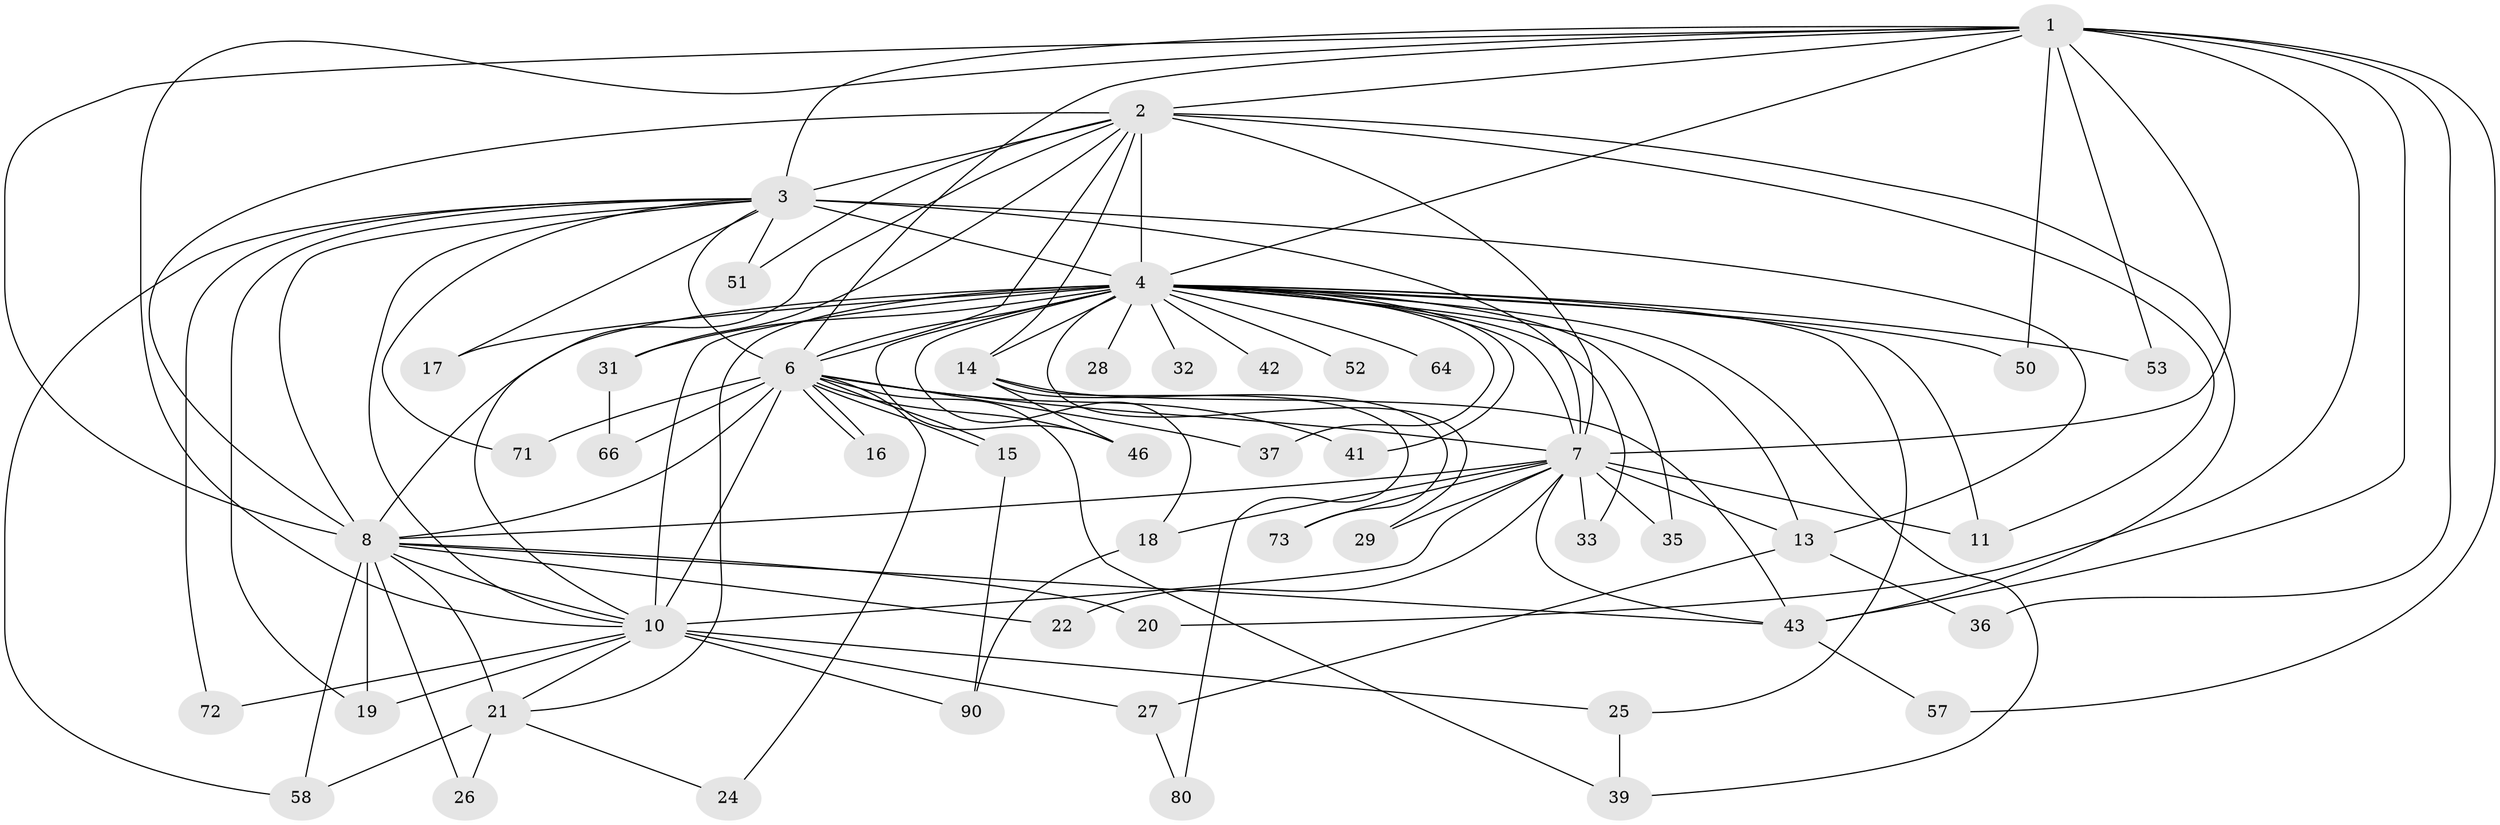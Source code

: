 // original degree distribution, {18: 0.02040816326530612, 21: 0.030612244897959183, 24: 0.02040816326530612, 23: 0.01020408163265306, 31: 0.01020408163265306, 16: 0.01020408163265306, 3: 0.1836734693877551, 2: 0.6224489795918368, 7: 0.02040816326530612, 8: 0.01020408163265306, 4: 0.04081632653061224, 6: 0.01020408163265306, 5: 0.01020408163265306}
// Generated by graph-tools (version 1.1) at 2025/14/03/09/25 04:14:07]
// undirected, 49 vertices, 116 edges
graph export_dot {
graph [start="1"]
  node [color=gray90,style=filled];
  1 [super="+49"];
  2 [super="+12+75+86+85+30+59+34+45"];
  3 [super="+65"];
  4 [super="+5+84+81+95+96+9"];
  6;
  7 [super="+54"];
  8;
  10;
  11;
  13;
  14;
  15;
  16;
  17;
  18;
  19 [super="+67"];
  20;
  21 [super="+68+38"];
  22;
  24;
  25;
  26;
  27;
  28;
  29;
  31;
  32;
  33;
  35;
  36;
  37;
  39;
  41;
  42;
  43 [super="+91+47"];
  46 [super="+56"];
  50;
  51;
  52;
  53;
  57;
  58 [super="+69"];
  64;
  66;
  71;
  72;
  73;
  80;
  90 [super="+97"];
  1 -- 2 [weight=3];
  1 -- 3;
  1 -- 4 [weight=3];
  1 -- 6 [weight=2];
  1 -- 7;
  1 -- 8;
  1 -- 10;
  1 -- 20;
  1 -- 36;
  1 -- 50;
  1 -- 53;
  1 -- 57;
  1 -- 43;
  2 -- 3 [weight=2];
  2 -- 4 [weight=6];
  2 -- 6 [weight=3];
  2 -- 7 [weight=4];
  2 -- 8 [weight=2];
  2 -- 10;
  2 -- 14;
  2 -- 31;
  2 -- 43;
  2 -- 11;
  2 -- 51;
  3 -- 4 [weight=6];
  3 -- 6;
  3 -- 7 [weight=2];
  3 -- 8;
  3 -- 10;
  3 -- 17;
  3 -- 51;
  3 -- 71;
  3 -- 72;
  3 -- 13;
  3 -- 58;
  3 -- 19;
  4 -- 6 [weight=4];
  4 -- 7 [weight=6];
  4 -- 8 [weight=5];
  4 -- 10 [weight=4];
  4 -- 13 [weight=3];
  4 -- 25;
  4 -- 37;
  4 -- 41;
  4 -- 64 [weight=2];
  4 -- 17;
  4 -- 31 [weight=2];
  4 -- 32 [weight=2];
  4 -- 33;
  4 -- 39;
  4 -- 42 [weight=2];
  4 -- 46 [weight=3];
  4 -- 50;
  4 -- 14 [weight=2];
  4 -- 35 [weight=2];
  4 -- 11;
  4 -- 18;
  4 -- 21;
  4 -- 28;
  4 -- 29;
  4 -- 52;
  4 -- 53;
  6 -- 7;
  6 -- 8;
  6 -- 10;
  6 -- 15;
  6 -- 15;
  6 -- 16;
  6 -- 16;
  6 -- 24;
  6 -- 37;
  6 -- 39;
  6 -- 41;
  6 -- 46;
  6 -- 66;
  6 -- 71;
  7 -- 8 [weight=2];
  7 -- 10;
  7 -- 11;
  7 -- 13;
  7 -- 18;
  7 -- 22;
  7 -- 29;
  7 -- 33;
  7 -- 35;
  7 -- 43;
  7 -- 73;
  8 -- 10;
  8 -- 19;
  8 -- 20;
  8 -- 22;
  8 -- 26;
  8 -- 58;
  8 -- 43;
  8 -- 21 [weight=2];
  10 -- 19;
  10 -- 21;
  10 -- 25;
  10 -- 27;
  10 -- 72;
  10 -- 90;
  13 -- 27;
  13 -- 36;
  14 -- 73;
  14 -- 80;
  14 -- 43;
  14 -- 46;
  15 -- 90;
  18 -- 90;
  21 -- 24;
  21 -- 26;
  21 -- 58;
  25 -- 39;
  27 -- 80;
  31 -- 66;
  43 -- 57;
}
